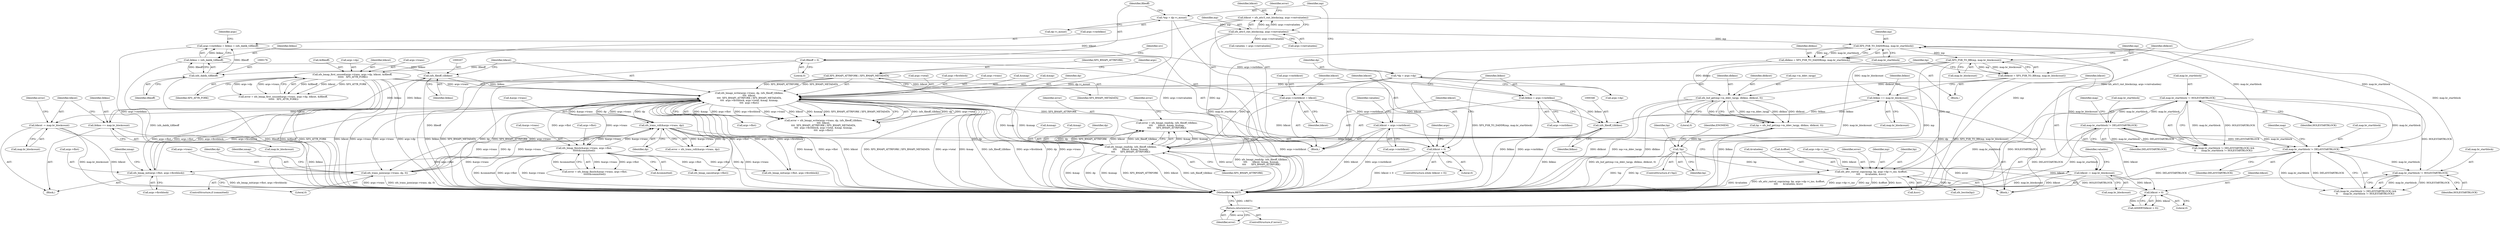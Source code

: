digraph "0_linux_8275cdd0e7ac550dcce2b3ef6d2fb3b808c1ae59_9@API" {
"1000341" [label="(Call,error = xfs_bmapi_read(dp, (xfs_fileoff_t)lblkno,\n\t\t\t\t       blkcnt, &map, &nmap,\n\t\t\t\t       XFS_BMAPI_ATTRFORK))"];
"1000343" [label="(Call,xfs_bmapi_read(dp, (xfs_fileoff_t)lblkno,\n\t\t\t\t       blkcnt, &map, &nmap,\n\t\t\t\t       XFS_BMAPI_ATTRFORK))"];
"1000294" [label="(Call,xfs_trans_roll(&args->trans, dp))"];
"1000232" [label="(Call,xfs_bmap_finish(&args->trans, args->flist,\n\t\t\t\t\t\t&committed))"];
"1000201" [label="(Call,xfs_bmapi_write(args->trans, dp, (xfs_fileoff_t)lblkno,\n\t\t\t\t  blkcnt,\n\t\t\t\t  XFS_BMAPI_ATTRFORK | XFS_BMAPI_METADATA,\n\t\t\t\t  args->firstblock, args->total, &map, &nmap,\n\t\t\t\t  args->flist))"];
"1000154" [label="(Call,xfs_bmap_first_unused(args->trans, args->dp, blkcnt, &lfileoff,\n \t\t\t\t\t\t   XFS_ATTR_FORK))"];
"1000145" [label="(Call,blkcnt = xfs_attr3_rmt_blocks(mp, args->rmtvaluelen))"];
"1000147" [label="(Call,xfs_attr3_rmt_blocks(mp, args->rmtvaluelen))"];
"1000118" [label="(Call,*mp = dp->i_mount)"];
"1000260" [label="(Call,xfs_trans_ijoin(args->trans, dp, 0))"];
"1000112" [label="(Call,*dp = args->dp)"];
"1000206" [label="(Call,(xfs_fileoff_t)lblkno)"];
"1000282" [label="(Call,lblkno += map.br_blockcount)"];
"1000173" [label="(Call,lblkno = (xfs_dablk_t)lfileoff)"];
"1000175" [label="(Call,(xfs_dablk_t)lfileoff)"];
"1000126" [label="(Call,lfileoff = 0)"];
"1000184" [label="(Call,blkcnt > 0)"];
"1000287" [label="(Call,blkcnt -= map.br_blockcount)"];
"1000210" [label="(Call,XFS_BMAPI_ATTRFORK | XFS_BMAPI_METADATA)"];
"1000189" [label="(Call,xfs_bmap_init(args->flist, args->firstblock))"];
"1000345" [label="(Call,(xfs_fileoff_t)lblkno)"];
"1000304" [label="(Call,lblkno = args->rmtblkno)"];
"1000169" [label="(Call,args->rmtblkno = lblkno = (xfs_dablk_t)lfileoff)"];
"1000433" [label="(Call,lblkno += map.br_blockcount)"];
"1000384" [label="(Call,XFS_FSB_TO_BB(mp, map.br_blockcount))"];
"1000377" [label="(Call,XFS_FSB_TO_DADDR(mp, map.br_startblock))"];
"1000409" [label="(Call,xfs_attr_rmtval_copyin(mp, bp, args->dp->i_ino, &offset,\n\t\t\t\t       &valuelen, &src))"];
"1000399" [label="(Call,!bp)"];
"1000389" [label="(Call,bp = xfs_buf_get(mp->m_ddev_targp, dblkno, dblkcnt, 0))"];
"1000391" [label="(Call,xfs_buf_get(mp->m_ddev_targp, dblkno, dblkcnt, 0))"];
"1000375" [label="(Call,dblkno = XFS_FSB_TO_DADDR(mp, map.br_startblock))"];
"1000382" [label="(Call,dblkcnt = XFS_FSB_TO_BB(mp, map.br_blockcount))"];
"1000364" [label="(Call,map.br_startblock != DELAYSTARTBLOCK)"];
"1000277" [label="(Call,map.br_startblock != HOLESTARTBLOCK)"];
"1000272" [label="(Call,map.br_startblock != DELAYSTARTBLOCK)"];
"1000369" [label="(Call,map.br_startblock != HOLESTARTBLOCK)"];
"1000328" [label="(Call,blkcnt > 0)"];
"1000309" [label="(Call,blkcnt = args->rmtblkcnt)"];
"1000178" [label="(Call,args->rmtblkcnt = blkcnt)"];
"1000438" [label="(Call,blkcnt -= map.br_blockcount)"];
"1000356" [label="(Return,return(error);)"];
"1000258" [label="(ControlStructure,if (committed))"];
"1000412" [label="(Call,args->dp->i_ino)"];
"1000397" [label="(Literal,0)"];
"1000424" [label="(Identifier,error)"];
"1000170" [label="(Call,args->rmtblkno)"];
"1000147" [label="(Call,xfs_attr3_rmt_blocks(mp, args->rmtvaluelen))"];
"1000364" [label="(Call,map.br_startblock != DELAYSTARTBLOCK)"];
"1000213" [label="(Call,args->firstblock)"];
"1000260" [label="(Call,xfs_trans_ijoin(args->trans, dp, 0))"];
"1000189" [label="(Call,xfs_bmap_init(args->flist, args->firstblock))"];
"1000378" [label="(Identifier,mp)"];
"1000169" [label="(Call,args->rmtblkno = lblkno = (xfs_dablk_t)lfileoff)"];
"1000202" [label="(Call,args->trans)"];
"1000174" [label="(Identifier,lblkno)"];
"1000376" [label="(Identifier,dblkno)"];
"1000212" [label="(Identifier,XFS_BMAPI_METADATA)"];
"1000348" [label="(Identifier,blkcnt)"];
"1000114" [label="(Call,args->dp)"];
"1000201" [label="(Call,xfs_bmapi_write(args->trans, dp, (xfs_fileoff_t)lblkno,\n\t\t\t\t  blkcnt,\n\t\t\t\t  XFS_BMAPI_ATTRFORK | XFS_BMAPI_METADATA,\n\t\t\t\t  args->firstblock, args->total, &map, &nmap,\n\t\t\t\t  args->flist))"];
"1000164" [label="(Identifier,XFS_ATTR_FORK)"];
"1000186" [label="(Literal,0)"];
"1000373" [label="(Identifier,HOLESTARTBLOCK)"];
"1000356" [label="(Return,return(error);)"];
"1000162" [label="(Call,&lfileoff)"];
"1000182" [label="(Identifier,blkcnt)"];
"1000221" [label="(Call,&nmap)"];
"1000209" [label="(Identifier,blkcnt)"];
"1000410" [label="(Identifier,mp)"];
"1000206" [label="(Call,(xfs_fileoff_t)lblkno)"];
"1000370" [label="(Call,map.br_startblock)"];
"1000208" [label="(Identifier,lblkno)"];
"1000295" [label="(Call,&args->trans)"];
"1000261" [label="(Call,args->trans)"];
"1000252" [label="(Call,xfs_bmap_cancel(args->flist))"];
"1000363" [label="(Call,(map.br_startblock != DELAYSTARTBLOCK) &&\n\t\t       (map.br_startblock != HOLESTARTBLOCK))"];
"1000282" [label="(Call,lblkno += map.br_blockcount)"];
"1000344" [label="(Identifier,dp)"];
"1000368" [label="(Identifier,DELAYSTARTBLOCK)"];
"1000330" [label="(Literal,0)"];
"1000148" [label="(Identifier,mp)"];
"1000276" [label="(Identifier,DELAYSTARTBLOCK)"];
"1000384" [label="(Call,XFS_FSB_TO_BB(mp, map.br_blockcount))"];
"1000271" [label="(Call,(map.br_startblock != DELAYSTARTBLOCK) &&\n\t\t       (map.br_startblock != HOLESTARTBLOCK))"];
"1000392" [label="(Call,mp->m_ddev_targp)"];
"1000435" [label="(Call,map.br_blockcount)"];
"1000223" [label="(Call,args->flist)"];
"1000371" [label="(Identifier,map)"];
"1000405" [label="(Identifier,bp)"];
"1000323" [label="(Block,)"];
"1000433" [label="(Call,lblkno += map.br_blockcount)"];
"1000355" [label="(Identifier,error)"];
"1000153" [label="(Identifier,error)"];
"1000365" [label="(Call,map.br_startblock)"];
"1000331" [label="(Call,xfs_bmap_init(args->flist, args->firstblock))"];
"1000149" [label="(Call,args->rmtvaluelen)"];
"1000386" [label="(Call,map.br_blockcount)"];
"1000185" [label="(Identifier,blkcnt)"];
"1000158" [label="(Call,args->dp)"];
"1000293" [label="(Identifier,error)"];
"1000131" [label="(Identifier,src)"];
"1000191" [label="(Identifier,args)"];
"1000219" [label="(Call,&map)"];
"1000379" [label="(Call,map.br_startblock)"];
"1000310" [label="(Identifier,blkcnt)"];
"1000264" [label="(Identifier,dp)"];
"1000375" [label="(Call,dblkno = XFS_FSB_TO_DADDR(mp, map.br_startblock))"];
"1000400" [label="(Identifier,bp)"];
"1000383" [label="(Identifier,dblkcnt)"];
"1000161" [label="(Identifier,blkcnt)"];
"1000110" [label="(Block,)"];
"1000177" [label="(Identifier,lfileoff)"];
"1000306" [label="(Call,args->rmtblkno)"];
"1000341" [label="(Call,error = xfs_bmapi_read(dp, (xfs_fileoff_t)lblkno,\n\t\t\t\t       blkcnt, &map, &nmap,\n\t\t\t\t       XFS_BMAPI_ATTRFORK))"];
"1000353" [label="(Identifier,XFS_BMAPI_ATTRFORK)"];
"1000411" [label="(Identifier,bp)"];
"1000190" [label="(Call,args->flist)"];
"1000237" [label="(Call,args->flist)"];
"1000113" [label="(Identifier,dp)"];
"1000390" [label="(Identifier,bp)"];
"1000399" [label="(Call,!bp)"];
"1000265" [label="(Literal,0)"];
"1000321" [label="(Identifier,valuelen)"];
"1000112" [label="(Call,*dp = args->dp)"];
"1000382" [label="(Call,dblkcnt = XFS_FSB_TO_BB(mp, map.br_blockcount))"];
"1000187" [label="(Block,)"];
"1000389" [label="(Call,bp = xfs_buf_get(mp->m_ddev_targp, dblkno, dblkcnt, 0))"];
"1000278" [label="(Call,map.br_startblock)"];
"1000127" [label="(Identifier,lfileoff)"];
"1000283" [label="(Identifier,lblkno)"];
"1000183" [label="(ControlStructure,while (blkcnt > 0))"];
"1000230" [label="(Call,error = xfs_bmap_finish(&args->trans, args->flist,\n\t\t\t\t\t\t&committed))"];
"1000152" [label="(Call,error = xfs_bmap_first_unused(args->trans, args->dp, blkcnt, &lfileoff,\n \t\t\t\t\t\t   XFS_ATTR_FORK))"];
"1000146" [label="(Identifier,blkcnt)"];
"1000409" [label="(Call,xfs_attr_rmtval_copyin(mp, bp, args->dp->i_ino, &offset,\n\t\t\t\t       &valuelen, &src))"];
"1000210" [label="(Call,XFS_BMAPI_ATTRFORK | XFS_BMAPI_METADATA)"];
"1000328" [label="(Call,blkcnt > 0)"];
"1000118" [label="(Call,*mp = dp->i_mount)"];
"1000351" [label="(Call,&nmap)"];
"1000289" [label="(Call,map.br_blockcount)"];
"1000357" [label="(Identifier,error)"];
"1000294" [label="(Call,xfs_trans_roll(&args->trans, dp))"];
"1000175" [label="(Call,(xfs_dablk_t)lfileoff)"];
"1000199" [label="(Call,error = xfs_bmapi_write(args->trans, dp, (xfs_fileoff_t)lblkno,\n\t\t\t\t  blkcnt,\n\t\t\t\t  XFS_BMAPI_ATTRFORK | XFS_BMAPI_METADATA,\n\t\t\t\t  args->firstblock, args->total, &map, &nmap,\n\t\t\t\t  args->flist))"];
"1000449" [label="(MethodReturn,RET)"];
"1000395" [label="(Identifier,dblkno)"];
"1000292" [label="(Call,error = xfs_trans_roll(&args->trans, dp))"];
"1000287" [label="(Call,blkcnt -= map.br_blockcount)"];
"1000178" [label="(Call,args->rmtblkcnt = blkcnt)"];
"1000345" [label="(Call,(xfs_fileoff_t)lblkno)"];
"1000120" [label="(Call,dp->i_mount)"];
"1000205" [label="(Identifier,dp)"];
"1000232" [label="(Call,xfs_bmap_finish(&args->trans, args->flist,\n\t\t\t\t\t\t&committed))"];
"1000343" [label="(Call,xfs_bmapi_read(dp, (xfs_fileoff_t)lblkno,\n\t\t\t\t       blkcnt, &map, &nmap,\n\t\t\t\t       XFS_BMAPI_ATTRFORK))"];
"1000126" [label="(Call,lfileoff = 0)"];
"1000184" [label="(Call,blkcnt > 0)"];
"1000284" [label="(Call,map.br_blockcount)"];
"1000154" [label="(Call,xfs_bmap_first_unused(args->trans, args->dp, blkcnt, &lfileoff,\n \t\t\t\t\t\t   XFS_ATTR_FORK))"];
"1000354" [label="(ControlStructure,if (error))"];
"1000233" [label="(Call,&args->trans)"];
"1000155" [label="(Call,args->trans)"];
"1000425" [label="(Call,xfs_bwrite(bp))"];
"1000128" [label="(Literal,0)"];
"1000439" [label="(Identifier,blkcnt)"];
"1000273" [label="(Call,map.br_startblock)"];
"1000342" [label="(Identifier,error)"];
"1000216" [label="(Call,args->total)"];
"1000311" [label="(Call,args->rmtblkcnt)"];
"1000315" [label="(Identifier,valuelen)"];
"1000369" [label="(Call,map.br_startblock != HOLESTARTBLOCK)"];
"1000179" [label="(Call,args->rmtblkcnt)"];
"1000145" [label="(Call,blkcnt = xfs_attr3_rmt_blocks(mp, args->rmtvaluelen))"];
"1000279" [label="(Identifier,map)"];
"1000240" [label="(Call,&committed)"];
"1000288" [label="(Identifier,blkcnt)"];
"1000119" [label="(Identifier,mp)"];
"1000305" [label="(Identifier,lblkno)"];
"1000419" [label="(Call,&valuelen)"];
"1000304" [label="(Call,lblkno = args->rmtblkno)"];
"1000434" [label="(Identifier,lblkno)"];
"1000268" [label="(Identifier,nmap)"];
"1000440" [label="(Call,map.br_blockcount)"];
"1000347" [label="(Identifier,lblkno)"];
"1000197" [label="(Identifier,nmap)"];
"1000402" [label="(Identifier,ENOMEM)"];
"1000272" [label="(Call,map.br_startblock != DELAYSTARTBLOCK)"];
"1000299" [label="(Identifier,dp)"];
"1000421" [label="(Call,&src)"];
"1000417" [label="(Call,&offset)"];
"1000173" [label="(Call,lblkno = (xfs_dablk_t)lfileoff)"];
"1000329" [label="(Identifier,blkcnt)"];
"1000398" [label="(ControlStructure,if (!bp))"];
"1000277" [label="(Call,map.br_startblock != HOLESTARTBLOCK)"];
"1000438" [label="(Call,blkcnt -= map.br_blockcount)"];
"1000281" [label="(Identifier,HOLESTARTBLOCK)"];
"1000309" [label="(Call,blkcnt = args->rmtblkcnt)"];
"1000391" [label="(Call,xfs_buf_get(mp->m_ddev_targp, dblkno, dblkcnt, 0))"];
"1000214" [label="(Identifier,args)"];
"1000385" [label="(Identifier,mp)"];
"1000349" [label="(Call,&map)"];
"1000377" [label="(Call,XFS_FSB_TO_DADDR(mp, map.br_startblock))"];
"1000314" [label="(Call,valuelen = args->rmtvaluelen)"];
"1000374" [label="(Block,)"];
"1000180" [label="(Identifier,args)"];
"1000211" [label="(Identifier,XFS_BMAPI_ATTRFORK)"];
"1000193" [label="(Call,args->firstblock)"];
"1000327" [label="(Call,ASSERT(blkcnt > 0))"];
"1000396" [label="(Identifier,dblkcnt)"];
"1000341" -> "1000323"  [label="AST: "];
"1000341" -> "1000343"  [label="CFG: "];
"1000342" -> "1000341"  [label="AST: "];
"1000343" -> "1000341"  [label="AST: "];
"1000355" -> "1000341"  [label="CFG: "];
"1000341" -> "1000449"  [label="DDG: xfs_bmapi_read(dp, (xfs_fileoff_t)lblkno,\n\t\t\t\t       blkcnt, &map, &nmap,\n\t\t\t\t       XFS_BMAPI_ATTRFORK)"];
"1000341" -> "1000449"  [label="DDG: error"];
"1000343" -> "1000341"  [label="DDG: &map"];
"1000343" -> "1000341"  [label="DDG: &nmap"];
"1000343" -> "1000341"  [label="DDG: dp"];
"1000343" -> "1000341"  [label="DDG: XFS_BMAPI_ATTRFORK"];
"1000343" -> "1000341"  [label="DDG: blkcnt"];
"1000343" -> "1000341"  [label="DDG: (xfs_fileoff_t)lblkno"];
"1000341" -> "1000356"  [label="DDG: error"];
"1000343" -> "1000353"  [label="CFG: "];
"1000344" -> "1000343"  [label="AST: "];
"1000345" -> "1000343"  [label="AST: "];
"1000348" -> "1000343"  [label="AST: "];
"1000349" -> "1000343"  [label="AST: "];
"1000351" -> "1000343"  [label="AST: "];
"1000353" -> "1000343"  [label="AST: "];
"1000343" -> "1000449"  [label="DDG: &map"];
"1000343" -> "1000449"  [label="DDG: dp"];
"1000343" -> "1000449"  [label="DDG: &nmap"];
"1000343" -> "1000449"  [label="DDG: XFS_BMAPI_ATTRFORK"];
"1000343" -> "1000449"  [label="DDG: blkcnt"];
"1000343" -> "1000449"  [label="DDG: (xfs_fileoff_t)lblkno"];
"1000294" -> "1000343"  [label="DDG: dp"];
"1000112" -> "1000343"  [label="DDG: dp"];
"1000345" -> "1000343"  [label="DDG: lblkno"];
"1000328" -> "1000343"  [label="DDG: blkcnt"];
"1000201" -> "1000343"  [label="DDG: &map"];
"1000201" -> "1000343"  [label="DDG: &nmap"];
"1000210" -> "1000343"  [label="DDG: XFS_BMAPI_ATTRFORK"];
"1000343" -> "1000438"  [label="DDG: blkcnt"];
"1000294" -> "1000292"  [label="AST: "];
"1000294" -> "1000299"  [label="CFG: "];
"1000295" -> "1000294"  [label="AST: "];
"1000299" -> "1000294"  [label="AST: "];
"1000292" -> "1000294"  [label="CFG: "];
"1000294" -> "1000449"  [label="DDG: dp"];
"1000294" -> "1000449"  [label="DDG: &args->trans"];
"1000294" -> "1000201"  [label="DDG: &args->trans"];
"1000294" -> "1000201"  [label="DDG: dp"];
"1000294" -> "1000232"  [label="DDG: &args->trans"];
"1000294" -> "1000260"  [label="DDG: &args->trans"];
"1000294" -> "1000292"  [label="DDG: &args->trans"];
"1000294" -> "1000292"  [label="DDG: dp"];
"1000232" -> "1000294"  [label="DDG: &args->trans"];
"1000260" -> "1000294"  [label="DDG: args->trans"];
"1000260" -> "1000294"  [label="DDG: dp"];
"1000201" -> "1000294"  [label="DDG: args->trans"];
"1000201" -> "1000294"  [label="DDG: dp"];
"1000232" -> "1000230"  [label="AST: "];
"1000232" -> "1000240"  [label="CFG: "];
"1000233" -> "1000232"  [label="AST: "];
"1000237" -> "1000232"  [label="AST: "];
"1000240" -> "1000232"  [label="AST: "];
"1000230" -> "1000232"  [label="CFG: "];
"1000232" -> "1000449"  [label="DDG: args->flist"];
"1000232" -> "1000449"  [label="DDG: &args->trans"];
"1000232" -> "1000449"  [label="DDG: &committed"];
"1000232" -> "1000189"  [label="DDG: args->flist"];
"1000232" -> "1000230"  [label="DDG: &args->trans"];
"1000232" -> "1000230"  [label="DDG: args->flist"];
"1000232" -> "1000230"  [label="DDG: &committed"];
"1000201" -> "1000232"  [label="DDG: args->trans"];
"1000201" -> "1000232"  [label="DDG: args->flist"];
"1000232" -> "1000252"  [label="DDG: args->flist"];
"1000232" -> "1000260"  [label="DDG: &args->trans"];
"1000232" -> "1000331"  [label="DDG: args->flist"];
"1000201" -> "1000199"  [label="AST: "];
"1000201" -> "1000223"  [label="CFG: "];
"1000202" -> "1000201"  [label="AST: "];
"1000205" -> "1000201"  [label="AST: "];
"1000206" -> "1000201"  [label="AST: "];
"1000209" -> "1000201"  [label="AST: "];
"1000210" -> "1000201"  [label="AST: "];
"1000213" -> "1000201"  [label="AST: "];
"1000216" -> "1000201"  [label="AST: "];
"1000219" -> "1000201"  [label="AST: "];
"1000221" -> "1000201"  [label="AST: "];
"1000223" -> "1000201"  [label="AST: "];
"1000199" -> "1000201"  [label="CFG: "];
"1000201" -> "1000449"  [label="DDG: &nmap"];
"1000201" -> "1000449"  [label="DDG: args->flist"];
"1000201" -> "1000449"  [label="DDG: blkcnt"];
"1000201" -> "1000449"  [label="DDG: XFS_BMAPI_ATTRFORK | XFS_BMAPI_METADATA"];
"1000201" -> "1000449"  [label="DDG: args->total"];
"1000201" -> "1000449"  [label="DDG: &map"];
"1000201" -> "1000449"  [label="DDG: (xfs_fileoff_t)lblkno"];
"1000201" -> "1000449"  [label="DDG: args->firstblock"];
"1000201" -> "1000449"  [label="DDG: dp"];
"1000201" -> "1000449"  [label="DDG: args->trans"];
"1000201" -> "1000189"  [label="DDG: args->flist"];
"1000201" -> "1000189"  [label="DDG: args->firstblock"];
"1000201" -> "1000199"  [label="DDG: (xfs_fileoff_t)lblkno"];
"1000201" -> "1000199"  [label="DDG: dp"];
"1000201" -> "1000199"  [label="DDG: args->total"];
"1000201" -> "1000199"  [label="DDG: &map"];
"1000201" -> "1000199"  [label="DDG: args->flist"];
"1000201" -> "1000199"  [label="DDG: args->firstblock"];
"1000201" -> "1000199"  [label="DDG: args->trans"];
"1000201" -> "1000199"  [label="DDG: blkcnt"];
"1000201" -> "1000199"  [label="DDG: &nmap"];
"1000201" -> "1000199"  [label="DDG: XFS_BMAPI_ATTRFORK | XFS_BMAPI_METADATA"];
"1000154" -> "1000201"  [label="DDG: args->trans"];
"1000260" -> "1000201"  [label="DDG: args->trans"];
"1000112" -> "1000201"  [label="DDG: dp"];
"1000206" -> "1000201"  [label="DDG: lblkno"];
"1000184" -> "1000201"  [label="DDG: blkcnt"];
"1000210" -> "1000201"  [label="DDG: XFS_BMAPI_ATTRFORK"];
"1000210" -> "1000201"  [label="DDG: XFS_BMAPI_METADATA"];
"1000189" -> "1000201"  [label="DDG: args->firstblock"];
"1000189" -> "1000201"  [label="DDG: args->flist"];
"1000201" -> "1000252"  [label="DDG: args->flist"];
"1000201" -> "1000260"  [label="DDG: args->trans"];
"1000201" -> "1000260"  [label="DDG: dp"];
"1000201" -> "1000287"  [label="DDG: blkcnt"];
"1000201" -> "1000331"  [label="DDG: args->flist"];
"1000201" -> "1000331"  [label="DDG: args->firstblock"];
"1000154" -> "1000152"  [label="AST: "];
"1000154" -> "1000164"  [label="CFG: "];
"1000155" -> "1000154"  [label="AST: "];
"1000158" -> "1000154"  [label="AST: "];
"1000161" -> "1000154"  [label="AST: "];
"1000162" -> "1000154"  [label="AST: "];
"1000164" -> "1000154"  [label="AST: "];
"1000152" -> "1000154"  [label="CFG: "];
"1000154" -> "1000449"  [label="DDG: XFS_ATTR_FORK"];
"1000154" -> "1000449"  [label="DDG: args->trans"];
"1000154" -> "1000449"  [label="DDG: args->dp"];
"1000154" -> "1000449"  [label="DDG: &lfileoff"];
"1000154" -> "1000449"  [label="DDG: blkcnt"];
"1000154" -> "1000152"  [label="DDG: &lfileoff"];
"1000154" -> "1000152"  [label="DDG: blkcnt"];
"1000154" -> "1000152"  [label="DDG: XFS_ATTR_FORK"];
"1000154" -> "1000152"  [label="DDG: args->dp"];
"1000154" -> "1000152"  [label="DDG: args->trans"];
"1000145" -> "1000154"  [label="DDG: blkcnt"];
"1000154" -> "1000178"  [label="DDG: blkcnt"];
"1000154" -> "1000184"  [label="DDG: blkcnt"];
"1000145" -> "1000110"  [label="AST: "];
"1000145" -> "1000147"  [label="CFG: "];
"1000146" -> "1000145"  [label="AST: "];
"1000147" -> "1000145"  [label="AST: "];
"1000153" -> "1000145"  [label="CFG: "];
"1000145" -> "1000449"  [label="DDG: xfs_attr3_rmt_blocks(mp, args->rmtvaluelen)"];
"1000147" -> "1000145"  [label="DDG: mp"];
"1000147" -> "1000145"  [label="DDG: args->rmtvaluelen"];
"1000147" -> "1000149"  [label="CFG: "];
"1000148" -> "1000147"  [label="AST: "];
"1000149" -> "1000147"  [label="AST: "];
"1000147" -> "1000449"  [label="DDG: args->rmtvaluelen"];
"1000147" -> "1000449"  [label="DDG: mp"];
"1000118" -> "1000147"  [label="DDG: mp"];
"1000147" -> "1000314"  [label="DDG: args->rmtvaluelen"];
"1000147" -> "1000377"  [label="DDG: mp"];
"1000118" -> "1000110"  [label="AST: "];
"1000118" -> "1000120"  [label="CFG: "];
"1000119" -> "1000118"  [label="AST: "];
"1000120" -> "1000118"  [label="AST: "];
"1000127" -> "1000118"  [label="CFG: "];
"1000118" -> "1000449"  [label="DDG: dp->i_mount"];
"1000260" -> "1000258"  [label="AST: "];
"1000260" -> "1000265"  [label="CFG: "];
"1000261" -> "1000260"  [label="AST: "];
"1000264" -> "1000260"  [label="AST: "];
"1000265" -> "1000260"  [label="AST: "];
"1000268" -> "1000260"  [label="CFG: "];
"1000260" -> "1000449"  [label="DDG: xfs_trans_ijoin(args->trans, dp, 0)"];
"1000260" -> "1000449"  [label="DDG: args->trans"];
"1000112" -> "1000110"  [label="AST: "];
"1000112" -> "1000114"  [label="CFG: "];
"1000113" -> "1000112"  [label="AST: "];
"1000114" -> "1000112"  [label="AST: "];
"1000119" -> "1000112"  [label="CFG: "];
"1000112" -> "1000449"  [label="DDG: dp"];
"1000206" -> "1000208"  [label="CFG: "];
"1000207" -> "1000206"  [label="AST: "];
"1000208" -> "1000206"  [label="AST: "];
"1000209" -> "1000206"  [label="CFG: "];
"1000206" -> "1000449"  [label="DDG: lblkno"];
"1000282" -> "1000206"  [label="DDG: lblkno"];
"1000173" -> "1000206"  [label="DDG: lblkno"];
"1000206" -> "1000282"  [label="DDG: lblkno"];
"1000282" -> "1000187"  [label="AST: "];
"1000282" -> "1000284"  [label="CFG: "];
"1000283" -> "1000282"  [label="AST: "];
"1000284" -> "1000282"  [label="AST: "];
"1000288" -> "1000282"  [label="CFG: "];
"1000282" -> "1000449"  [label="DDG: lblkno"];
"1000173" -> "1000169"  [label="AST: "];
"1000173" -> "1000175"  [label="CFG: "];
"1000174" -> "1000173"  [label="AST: "];
"1000175" -> "1000173"  [label="AST: "];
"1000169" -> "1000173"  [label="CFG: "];
"1000173" -> "1000449"  [label="DDG: (xfs_dablk_t)lfileoff"];
"1000173" -> "1000169"  [label="DDG: lblkno"];
"1000175" -> "1000173"  [label="DDG: lfileoff"];
"1000175" -> "1000177"  [label="CFG: "];
"1000176" -> "1000175"  [label="AST: "];
"1000177" -> "1000175"  [label="AST: "];
"1000175" -> "1000449"  [label="DDG: lfileoff"];
"1000175" -> "1000169"  [label="DDG: lfileoff"];
"1000126" -> "1000175"  [label="DDG: lfileoff"];
"1000126" -> "1000110"  [label="AST: "];
"1000126" -> "1000128"  [label="CFG: "];
"1000127" -> "1000126"  [label="AST: "];
"1000128" -> "1000126"  [label="AST: "];
"1000131" -> "1000126"  [label="CFG: "];
"1000126" -> "1000449"  [label="DDG: lfileoff"];
"1000184" -> "1000183"  [label="AST: "];
"1000184" -> "1000186"  [label="CFG: "];
"1000185" -> "1000184"  [label="AST: "];
"1000186" -> "1000184"  [label="AST: "];
"1000191" -> "1000184"  [label="CFG: "];
"1000305" -> "1000184"  [label="CFG: "];
"1000184" -> "1000449"  [label="DDG: blkcnt > 0"];
"1000287" -> "1000184"  [label="DDG: blkcnt"];
"1000287" -> "1000187"  [label="AST: "];
"1000287" -> "1000289"  [label="CFG: "];
"1000288" -> "1000287"  [label="AST: "];
"1000289" -> "1000287"  [label="AST: "];
"1000293" -> "1000287"  [label="CFG: "];
"1000287" -> "1000449"  [label="DDG: map.br_blockcount"];
"1000287" -> "1000449"  [label="DDG: blkcnt"];
"1000210" -> "1000212"  [label="CFG: "];
"1000211" -> "1000210"  [label="AST: "];
"1000212" -> "1000210"  [label="AST: "];
"1000214" -> "1000210"  [label="CFG: "];
"1000210" -> "1000449"  [label="DDG: XFS_BMAPI_METADATA"];
"1000210" -> "1000449"  [label="DDG: XFS_BMAPI_ATTRFORK"];
"1000189" -> "1000187"  [label="AST: "];
"1000189" -> "1000193"  [label="CFG: "];
"1000190" -> "1000189"  [label="AST: "];
"1000193" -> "1000189"  [label="AST: "];
"1000197" -> "1000189"  [label="CFG: "];
"1000189" -> "1000449"  [label="DDG: xfs_bmap_init(args->flist, args->firstblock)"];
"1000345" -> "1000347"  [label="CFG: "];
"1000346" -> "1000345"  [label="AST: "];
"1000347" -> "1000345"  [label="AST: "];
"1000348" -> "1000345"  [label="CFG: "];
"1000345" -> "1000449"  [label="DDG: lblkno"];
"1000304" -> "1000345"  [label="DDG: lblkno"];
"1000433" -> "1000345"  [label="DDG: lblkno"];
"1000345" -> "1000433"  [label="DDG: lblkno"];
"1000304" -> "1000110"  [label="AST: "];
"1000304" -> "1000306"  [label="CFG: "];
"1000305" -> "1000304"  [label="AST: "];
"1000306" -> "1000304"  [label="AST: "];
"1000310" -> "1000304"  [label="CFG: "];
"1000304" -> "1000449"  [label="DDG: lblkno"];
"1000304" -> "1000449"  [label="DDG: args->rmtblkno"];
"1000169" -> "1000304"  [label="DDG: args->rmtblkno"];
"1000169" -> "1000110"  [label="AST: "];
"1000170" -> "1000169"  [label="AST: "];
"1000180" -> "1000169"  [label="CFG: "];
"1000169" -> "1000449"  [label="DDG: args->rmtblkno"];
"1000433" -> "1000323"  [label="AST: "];
"1000433" -> "1000435"  [label="CFG: "];
"1000434" -> "1000433"  [label="AST: "];
"1000435" -> "1000433"  [label="AST: "];
"1000439" -> "1000433"  [label="CFG: "];
"1000433" -> "1000449"  [label="DDG: lblkno"];
"1000384" -> "1000433"  [label="DDG: map.br_blockcount"];
"1000384" -> "1000382"  [label="AST: "];
"1000384" -> "1000386"  [label="CFG: "];
"1000385" -> "1000384"  [label="AST: "];
"1000386" -> "1000384"  [label="AST: "];
"1000382" -> "1000384"  [label="CFG: "];
"1000384" -> "1000449"  [label="DDG: map.br_blockcount"];
"1000384" -> "1000449"  [label="DDG: mp"];
"1000384" -> "1000382"  [label="DDG: mp"];
"1000384" -> "1000382"  [label="DDG: map.br_blockcount"];
"1000377" -> "1000384"  [label="DDG: mp"];
"1000384" -> "1000409"  [label="DDG: mp"];
"1000384" -> "1000438"  [label="DDG: map.br_blockcount"];
"1000377" -> "1000375"  [label="AST: "];
"1000377" -> "1000379"  [label="CFG: "];
"1000378" -> "1000377"  [label="AST: "];
"1000379" -> "1000377"  [label="AST: "];
"1000375" -> "1000377"  [label="CFG: "];
"1000377" -> "1000449"  [label="DDG: map.br_startblock"];
"1000377" -> "1000364"  [label="DDG: map.br_startblock"];
"1000377" -> "1000375"  [label="DDG: mp"];
"1000377" -> "1000375"  [label="DDG: map.br_startblock"];
"1000409" -> "1000377"  [label="DDG: mp"];
"1000364" -> "1000377"  [label="DDG: map.br_startblock"];
"1000369" -> "1000377"  [label="DDG: map.br_startblock"];
"1000409" -> "1000323"  [label="AST: "];
"1000409" -> "1000421"  [label="CFG: "];
"1000410" -> "1000409"  [label="AST: "];
"1000411" -> "1000409"  [label="AST: "];
"1000412" -> "1000409"  [label="AST: "];
"1000417" -> "1000409"  [label="AST: "];
"1000419" -> "1000409"  [label="AST: "];
"1000421" -> "1000409"  [label="AST: "];
"1000424" -> "1000409"  [label="CFG: "];
"1000409" -> "1000449"  [label="DDG: xfs_attr_rmtval_copyin(mp, bp, args->dp->i_ino, &offset,\n\t\t\t\t       &valuelen, &src)"];
"1000409" -> "1000449"  [label="DDG: args->dp->i_ino"];
"1000409" -> "1000449"  [label="DDG: mp"];
"1000409" -> "1000449"  [label="DDG: &offset"];
"1000409" -> "1000449"  [label="DDG: &src"];
"1000409" -> "1000449"  [label="DDG: &valuelen"];
"1000399" -> "1000409"  [label="DDG: bp"];
"1000409" -> "1000425"  [label="DDG: bp"];
"1000399" -> "1000398"  [label="AST: "];
"1000399" -> "1000400"  [label="CFG: "];
"1000400" -> "1000399"  [label="AST: "];
"1000402" -> "1000399"  [label="CFG: "];
"1000405" -> "1000399"  [label="CFG: "];
"1000399" -> "1000449"  [label="DDG: bp"];
"1000399" -> "1000449"  [label="DDG: !bp"];
"1000389" -> "1000399"  [label="DDG: bp"];
"1000389" -> "1000323"  [label="AST: "];
"1000389" -> "1000391"  [label="CFG: "];
"1000390" -> "1000389"  [label="AST: "];
"1000391" -> "1000389"  [label="AST: "];
"1000400" -> "1000389"  [label="CFG: "];
"1000389" -> "1000449"  [label="DDG: xfs_buf_get(mp->m_ddev_targp, dblkno, dblkcnt, 0)"];
"1000391" -> "1000389"  [label="DDG: mp->m_ddev_targp"];
"1000391" -> "1000389"  [label="DDG: dblkno"];
"1000391" -> "1000389"  [label="DDG: dblkcnt"];
"1000391" -> "1000389"  [label="DDG: 0"];
"1000391" -> "1000397"  [label="CFG: "];
"1000392" -> "1000391"  [label="AST: "];
"1000395" -> "1000391"  [label="AST: "];
"1000396" -> "1000391"  [label="AST: "];
"1000397" -> "1000391"  [label="AST: "];
"1000391" -> "1000449"  [label="DDG: dblkcnt"];
"1000391" -> "1000449"  [label="DDG: mp->m_ddev_targp"];
"1000391" -> "1000449"  [label="DDG: dblkno"];
"1000375" -> "1000391"  [label="DDG: dblkno"];
"1000382" -> "1000391"  [label="DDG: dblkcnt"];
"1000375" -> "1000374"  [label="AST: "];
"1000376" -> "1000375"  [label="AST: "];
"1000383" -> "1000375"  [label="CFG: "];
"1000375" -> "1000449"  [label="DDG: XFS_FSB_TO_DADDR(mp, map.br_startblock)"];
"1000382" -> "1000374"  [label="AST: "];
"1000383" -> "1000382"  [label="AST: "];
"1000390" -> "1000382"  [label="CFG: "];
"1000382" -> "1000449"  [label="DDG: XFS_FSB_TO_BB(mp, map.br_blockcount)"];
"1000364" -> "1000363"  [label="AST: "];
"1000364" -> "1000368"  [label="CFG: "];
"1000365" -> "1000364"  [label="AST: "];
"1000368" -> "1000364"  [label="AST: "];
"1000371" -> "1000364"  [label="CFG: "];
"1000363" -> "1000364"  [label="CFG: "];
"1000364" -> "1000449"  [label="DDG: DELAYSTARTBLOCK"];
"1000364" -> "1000363"  [label="DDG: map.br_startblock"];
"1000364" -> "1000363"  [label="DDG: DELAYSTARTBLOCK"];
"1000277" -> "1000364"  [label="DDG: map.br_startblock"];
"1000272" -> "1000364"  [label="DDG: map.br_startblock"];
"1000272" -> "1000364"  [label="DDG: DELAYSTARTBLOCK"];
"1000364" -> "1000369"  [label="DDG: map.br_startblock"];
"1000277" -> "1000271"  [label="AST: "];
"1000277" -> "1000281"  [label="CFG: "];
"1000278" -> "1000277"  [label="AST: "];
"1000281" -> "1000277"  [label="AST: "];
"1000271" -> "1000277"  [label="CFG: "];
"1000277" -> "1000449"  [label="DDG: map.br_startblock"];
"1000277" -> "1000449"  [label="DDG: HOLESTARTBLOCK"];
"1000277" -> "1000272"  [label="DDG: map.br_startblock"];
"1000277" -> "1000271"  [label="DDG: map.br_startblock"];
"1000277" -> "1000271"  [label="DDG: HOLESTARTBLOCK"];
"1000272" -> "1000277"  [label="DDG: map.br_startblock"];
"1000277" -> "1000369"  [label="DDG: HOLESTARTBLOCK"];
"1000272" -> "1000271"  [label="AST: "];
"1000272" -> "1000276"  [label="CFG: "];
"1000273" -> "1000272"  [label="AST: "];
"1000276" -> "1000272"  [label="AST: "];
"1000279" -> "1000272"  [label="CFG: "];
"1000271" -> "1000272"  [label="CFG: "];
"1000272" -> "1000449"  [label="DDG: DELAYSTARTBLOCK"];
"1000272" -> "1000449"  [label="DDG: map.br_startblock"];
"1000272" -> "1000271"  [label="DDG: map.br_startblock"];
"1000272" -> "1000271"  [label="DDG: DELAYSTARTBLOCK"];
"1000369" -> "1000363"  [label="AST: "];
"1000369" -> "1000373"  [label="CFG: "];
"1000370" -> "1000369"  [label="AST: "];
"1000373" -> "1000369"  [label="AST: "];
"1000363" -> "1000369"  [label="CFG: "];
"1000369" -> "1000449"  [label="DDG: HOLESTARTBLOCK"];
"1000369" -> "1000363"  [label="DDG: map.br_startblock"];
"1000369" -> "1000363"  [label="DDG: HOLESTARTBLOCK"];
"1000328" -> "1000327"  [label="AST: "];
"1000328" -> "1000330"  [label="CFG: "];
"1000329" -> "1000328"  [label="AST: "];
"1000330" -> "1000328"  [label="AST: "];
"1000327" -> "1000328"  [label="CFG: "];
"1000328" -> "1000327"  [label="DDG: blkcnt"];
"1000328" -> "1000327"  [label="DDG: 0"];
"1000309" -> "1000328"  [label="DDG: blkcnt"];
"1000438" -> "1000328"  [label="DDG: blkcnt"];
"1000309" -> "1000110"  [label="AST: "];
"1000309" -> "1000311"  [label="CFG: "];
"1000310" -> "1000309"  [label="AST: "];
"1000311" -> "1000309"  [label="AST: "];
"1000315" -> "1000309"  [label="CFG: "];
"1000309" -> "1000449"  [label="DDG: blkcnt"];
"1000309" -> "1000449"  [label="DDG: args->rmtblkcnt"];
"1000178" -> "1000309"  [label="DDG: args->rmtblkcnt"];
"1000178" -> "1000110"  [label="AST: "];
"1000178" -> "1000182"  [label="CFG: "];
"1000179" -> "1000178"  [label="AST: "];
"1000182" -> "1000178"  [label="AST: "];
"1000185" -> "1000178"  [label="CFG: "];
"1000178" -> "1000449"  [label="DDG: args->rmtblkcnt"];
"1000438" -> "1000323"  [label="AST: "];
"1000438" -> "1000440"  [label="CFG: "];
"1000439" -> "1000438"  [label="AST: "];
"1000440" -> "1000438"  [label="AST: "];
"1000321" -> "1000438"  [label="CFG: "];
"1000438" -> "1000449"  [label="DDG: map.br_blockcount"];
"1000438" -> "1000449"  [label="DDG: blkcnt"];
"1000356" -> "1000354"  [label="AST: "];
"1000356" -> "1000357"  [label="CFG: "];
"1000357" -> "1000356"  [label="AST: "];
"1000449" -> "1000356"  [label="CFG: "];
"1000356" -> "1000449"  [label="DDG: <RET>"];
"1000357" -> "1000356"  [label="DDG: error"];
}
